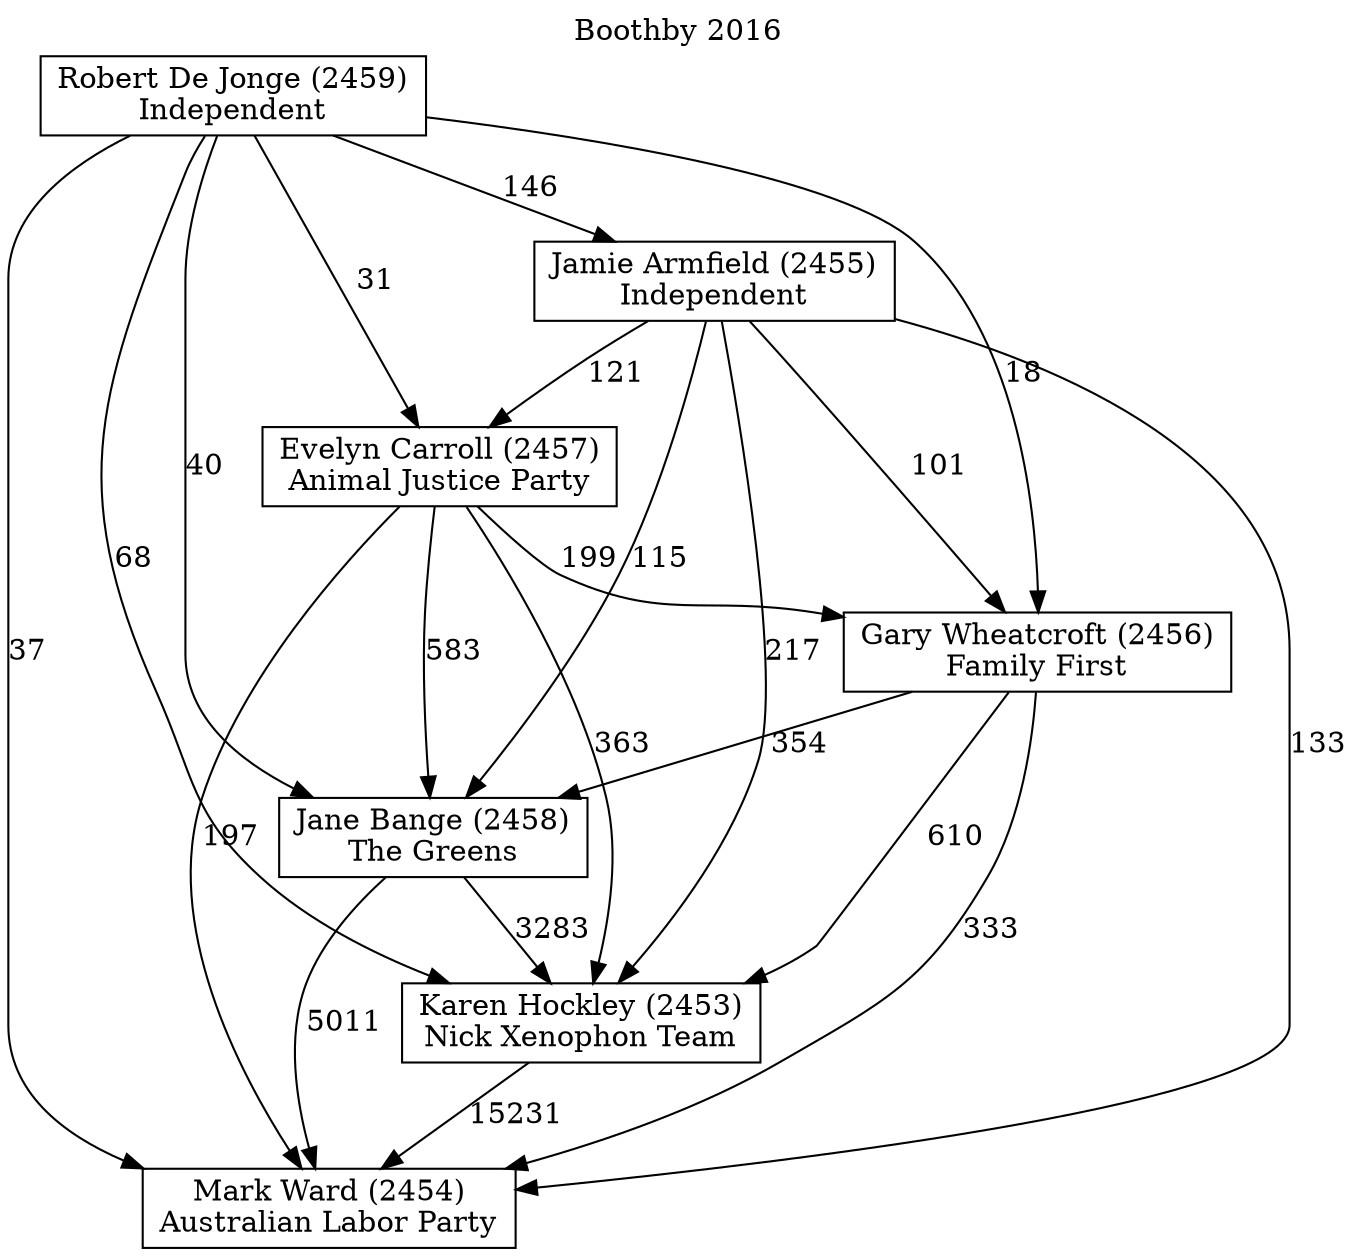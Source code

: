 // House preference flow
digraph "Mark Ward (2454)_Boothby_2016" {
	graph [label="Boothby 2016" labelloc=t mclimit=10]
	node [shape=box]
	"Robert De Jonge (2459)" [label="Robert De Jonge (2459)
Independent"]
	"Mark Ward (2454)" [label="Mark Ward (2454)
Australian Labor Party"]
	"Jane Bange (2458)" [label="Jane Bange (2458)
The Greens"]
	"Evelyn Carroll (2457)" [label="Evelyn Carroll (2457)
Animal Justice Party"]
	"Jamie Armfield (2455)" [label="Jamie Armfield (2455)
Independent"]
	"Karen Hockley (2453)" [label="Karen Hockley (2453)
Nick Xenophon Team"]
	"Gary Wheatcroft (2456)" [label="Gary Wheatcroft (2456)
Family First"]
	"Karen Hockley (2453)" -> "Mark Ward (2454)" [label=15231]
	"Evelyn Carroll (2457)" -> "Karen Hockley (2453)" [label=363]
	"Robert De Jonge (2459)" -> "Karen Hockley (2453)" [label=68]
	"Jane Bange (2458)" -> "Karen Hockley (2453)" [label=3283]
	"Gary Wheatcroft (2456)" -> "Karen Hockley (2453)" [label=610]
	"Gary Wheatcroft (2456)" -> "Mark Ward (2454)" [label=333]
	"Jamie Armfield (2455)" -> "Gary Wheatcroft (2456)" [label=101]
	"Robert De Jonge (2459)" -> "Evelyn Carroll (2457)" [label=31]
	"Evelyn Carroll (2457)" -> "Mark Ward (2454)" [label=197]
	"Jamie Armfield (2455)" -> "Evelyn Carroll (2457)" [label=121]
	"Jamie Armfield (2455)" -> "Jane Bange (2458)" [label=115]
	"Jamie Armfield (2455)" -> "Karen Hockley (2453)" [label=217]
	"Jane Bange (2458)" -> "Mark Ward (2454)" [label=5011]
	"Robert De Jonge (2459)" -> "Jane Bange (2458)" [label=40]
	"Evelyn Carroll (2457)" -> "Jane Bange (2458)" [label=583]
	"Gary Wheatcroft (2456)" -> "Jane Bange (2458)" [label=354]
	"Evelyn Carroll (2457)" -> "Gary Wheatcroft (2456)" [label=199]
	"Jamie Armfield (2455)" -> "Mark Ward (2454)" [label=133]
	"Robert De Jonge (2459)" -> "Jamie Armfield (2455)" [label=146]
	"Robert De Jonge (2459)" -> "Mark Ward (2454)" [label=37]
	"Robert De Jonge (2459)" -> "Gary Wheatcroft (2456)" [label=18]
}
